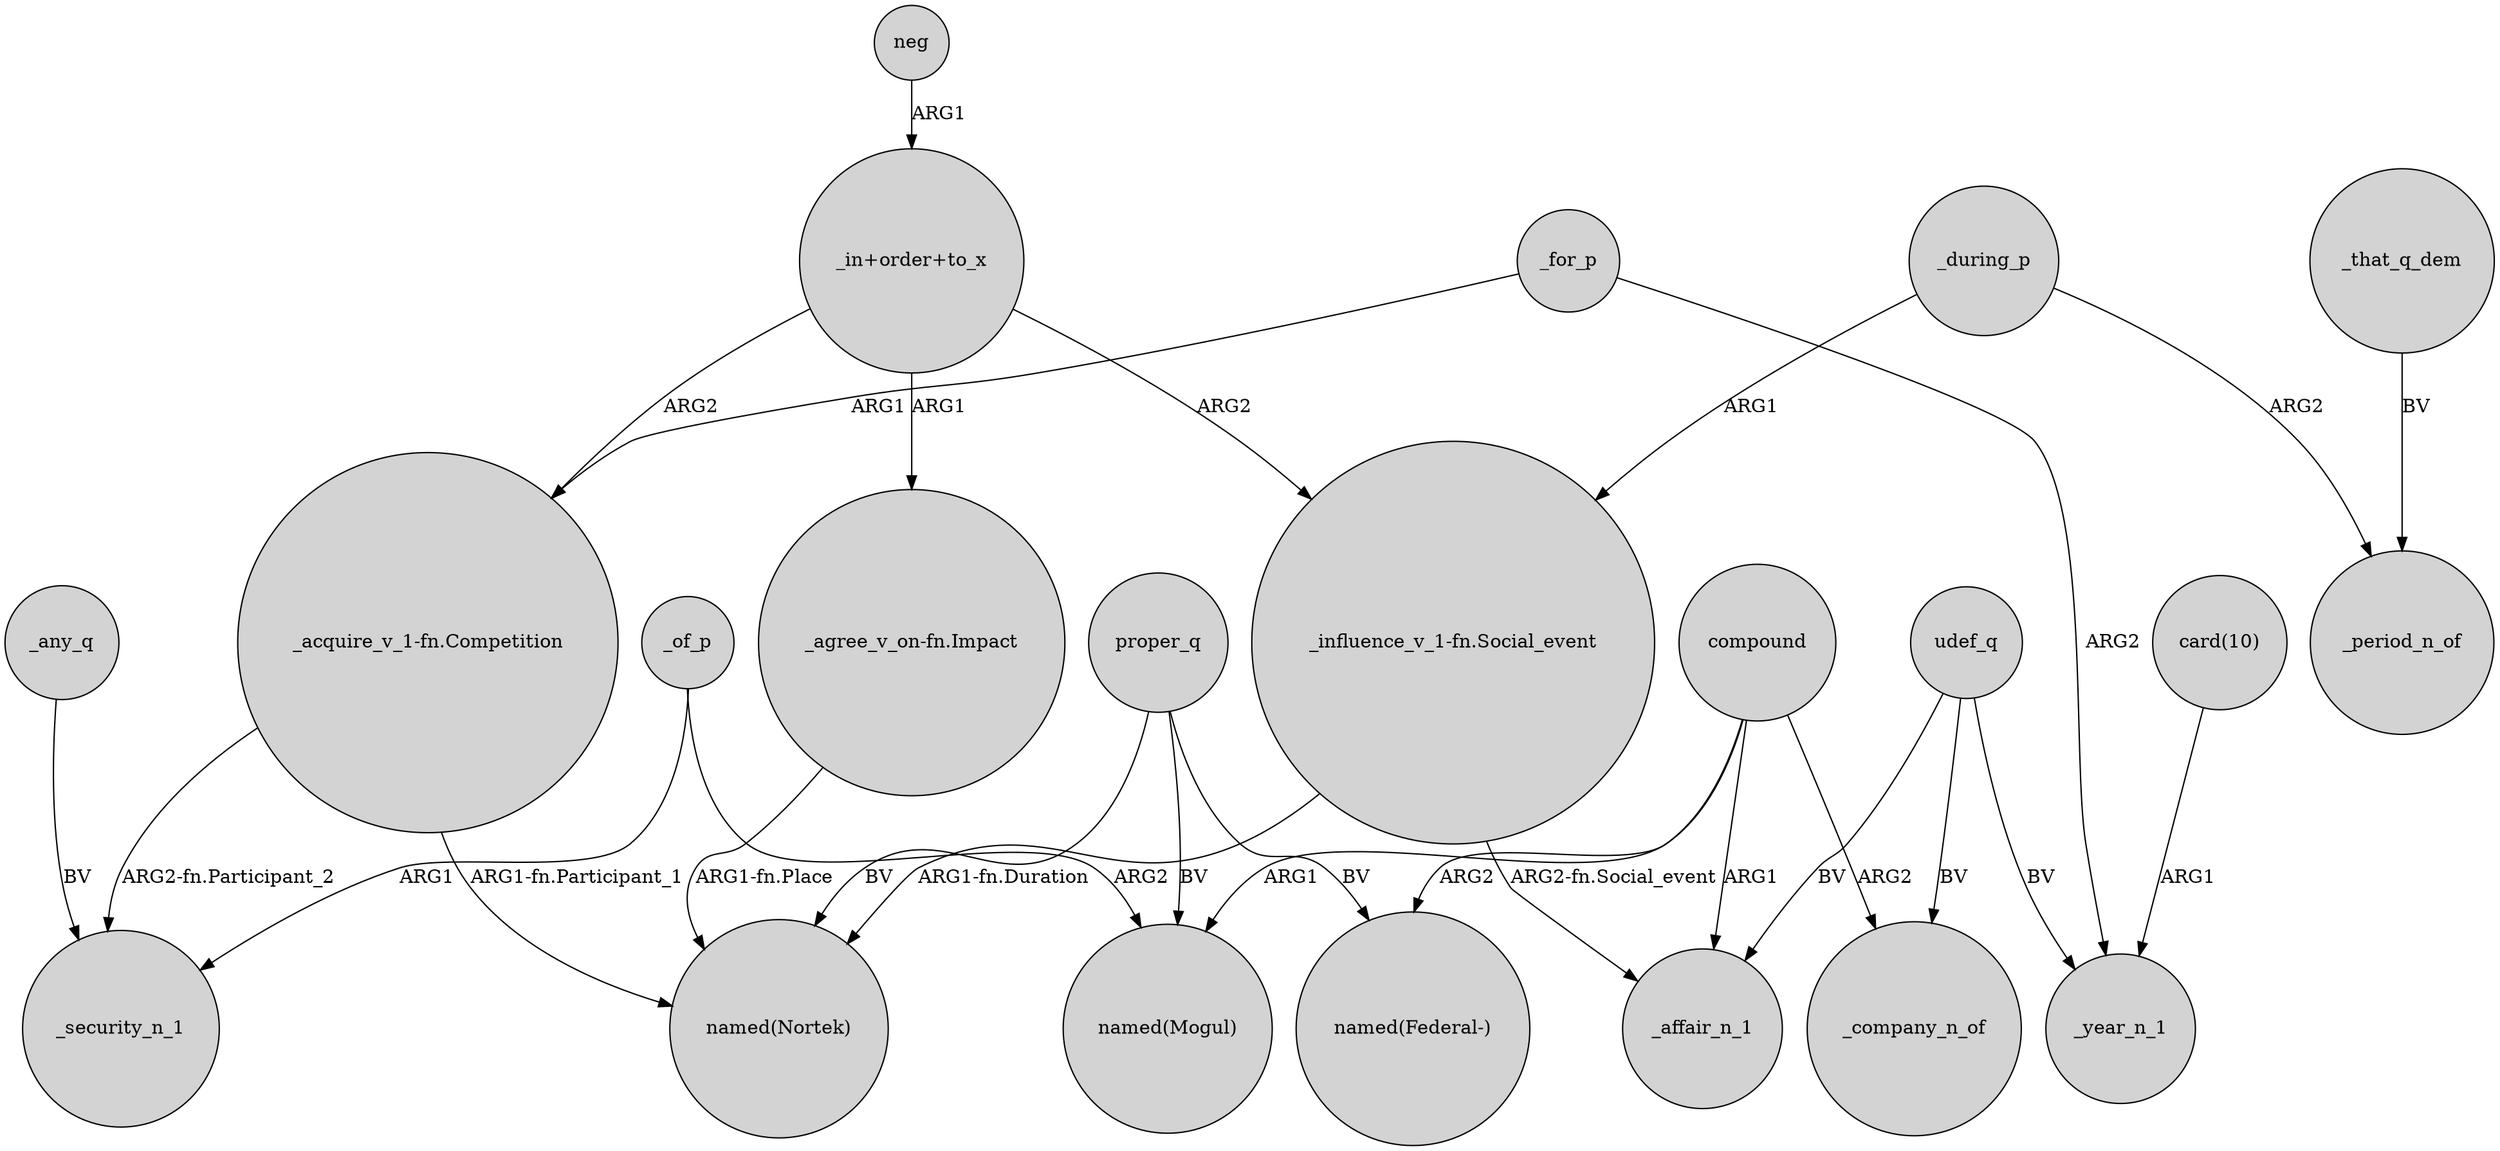 digraph {
	node [shape=circle style=filled]
	compound -> "named(Federal-)" [label=ARG2]
	proper_q -> "named(Mogul)" [label=BV]
	_any_q -> _security_n_1 [label=BV]
	"_influence_v_1-fn.Social_event" -> _affair_n_1 [label="ARG2-fn.Social_event"]
	compound -> _affair_n_1 [label=ARG1]
	_during_p -> _period_n_of [label=ARG2]
	"_acquire_v_1-fn.Competition" -> _security_n_1 [label="ARG2-fn.Participant_2"]
	_for_p -> "_acquire_v_1-fn.Competition" [label=ARG1]
	compound -> _company_n_of [label=ARG2]
	neg -> "_in+order+to_x" [label=ARG1]
	proper_q -> "named(Nortek)" [label=BV]
	"_in+order+to_x" -> "_acquire_v_1-fn.Competition" [label=ARG2]
	"_in+order+to_x" -> "_influence_v_1-fn.Social_event" [label=ARG2]
	udef_q -> _affair_n_1 [label=BV]
	"_in+order+to_x" -> "_agree_v_on-fn.Impact" [label=ARG1]
	proper_q -> "named(Federal-)" [label=BV]
	_that_q_dem -> _period_n_of [label=BV]
	udef_q -> _company_n_of [label=BV]
	compound -> "named(Mogul)" [label=ARG1]
	"_agree_v_on-fn.Impact" -> "named(Nortek)" [label="ARG1-fn.Place"]
	"card(10)" -> _year_n_1 [label=ARG1]
	udef_q -> _year_n_1 [label=BV]
	_for_p -> _year_n_1 [label=ARG2]
	"_acquire_v_1-fn.Competition" -> "named(Nortek)" [label="ARG1-fn.Participant_1"]
	_during_p -> "_influence_v_1-fn.Social_event" [label=ARG1]
	_of_p -> _security_n_1 [label=ARG1]
	"_influence_v_1-fn.Social_event" -> "named(Nortek)" [label="ARG1-fn.Duration"]
	_of_p -> "named(Mogul)" [label=ARG2]
}
